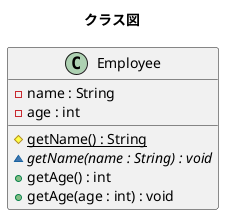 @startuml
title クラス図

class Employee {
  {field} - name : String 
  {field} - age : int
  {method}{static} # getName() : String
  {method}{abstract} ~ getName(name : String) : void
  {method} + getAge() : int
  {method} + getAge(age : int) : void
} 



@enduml

